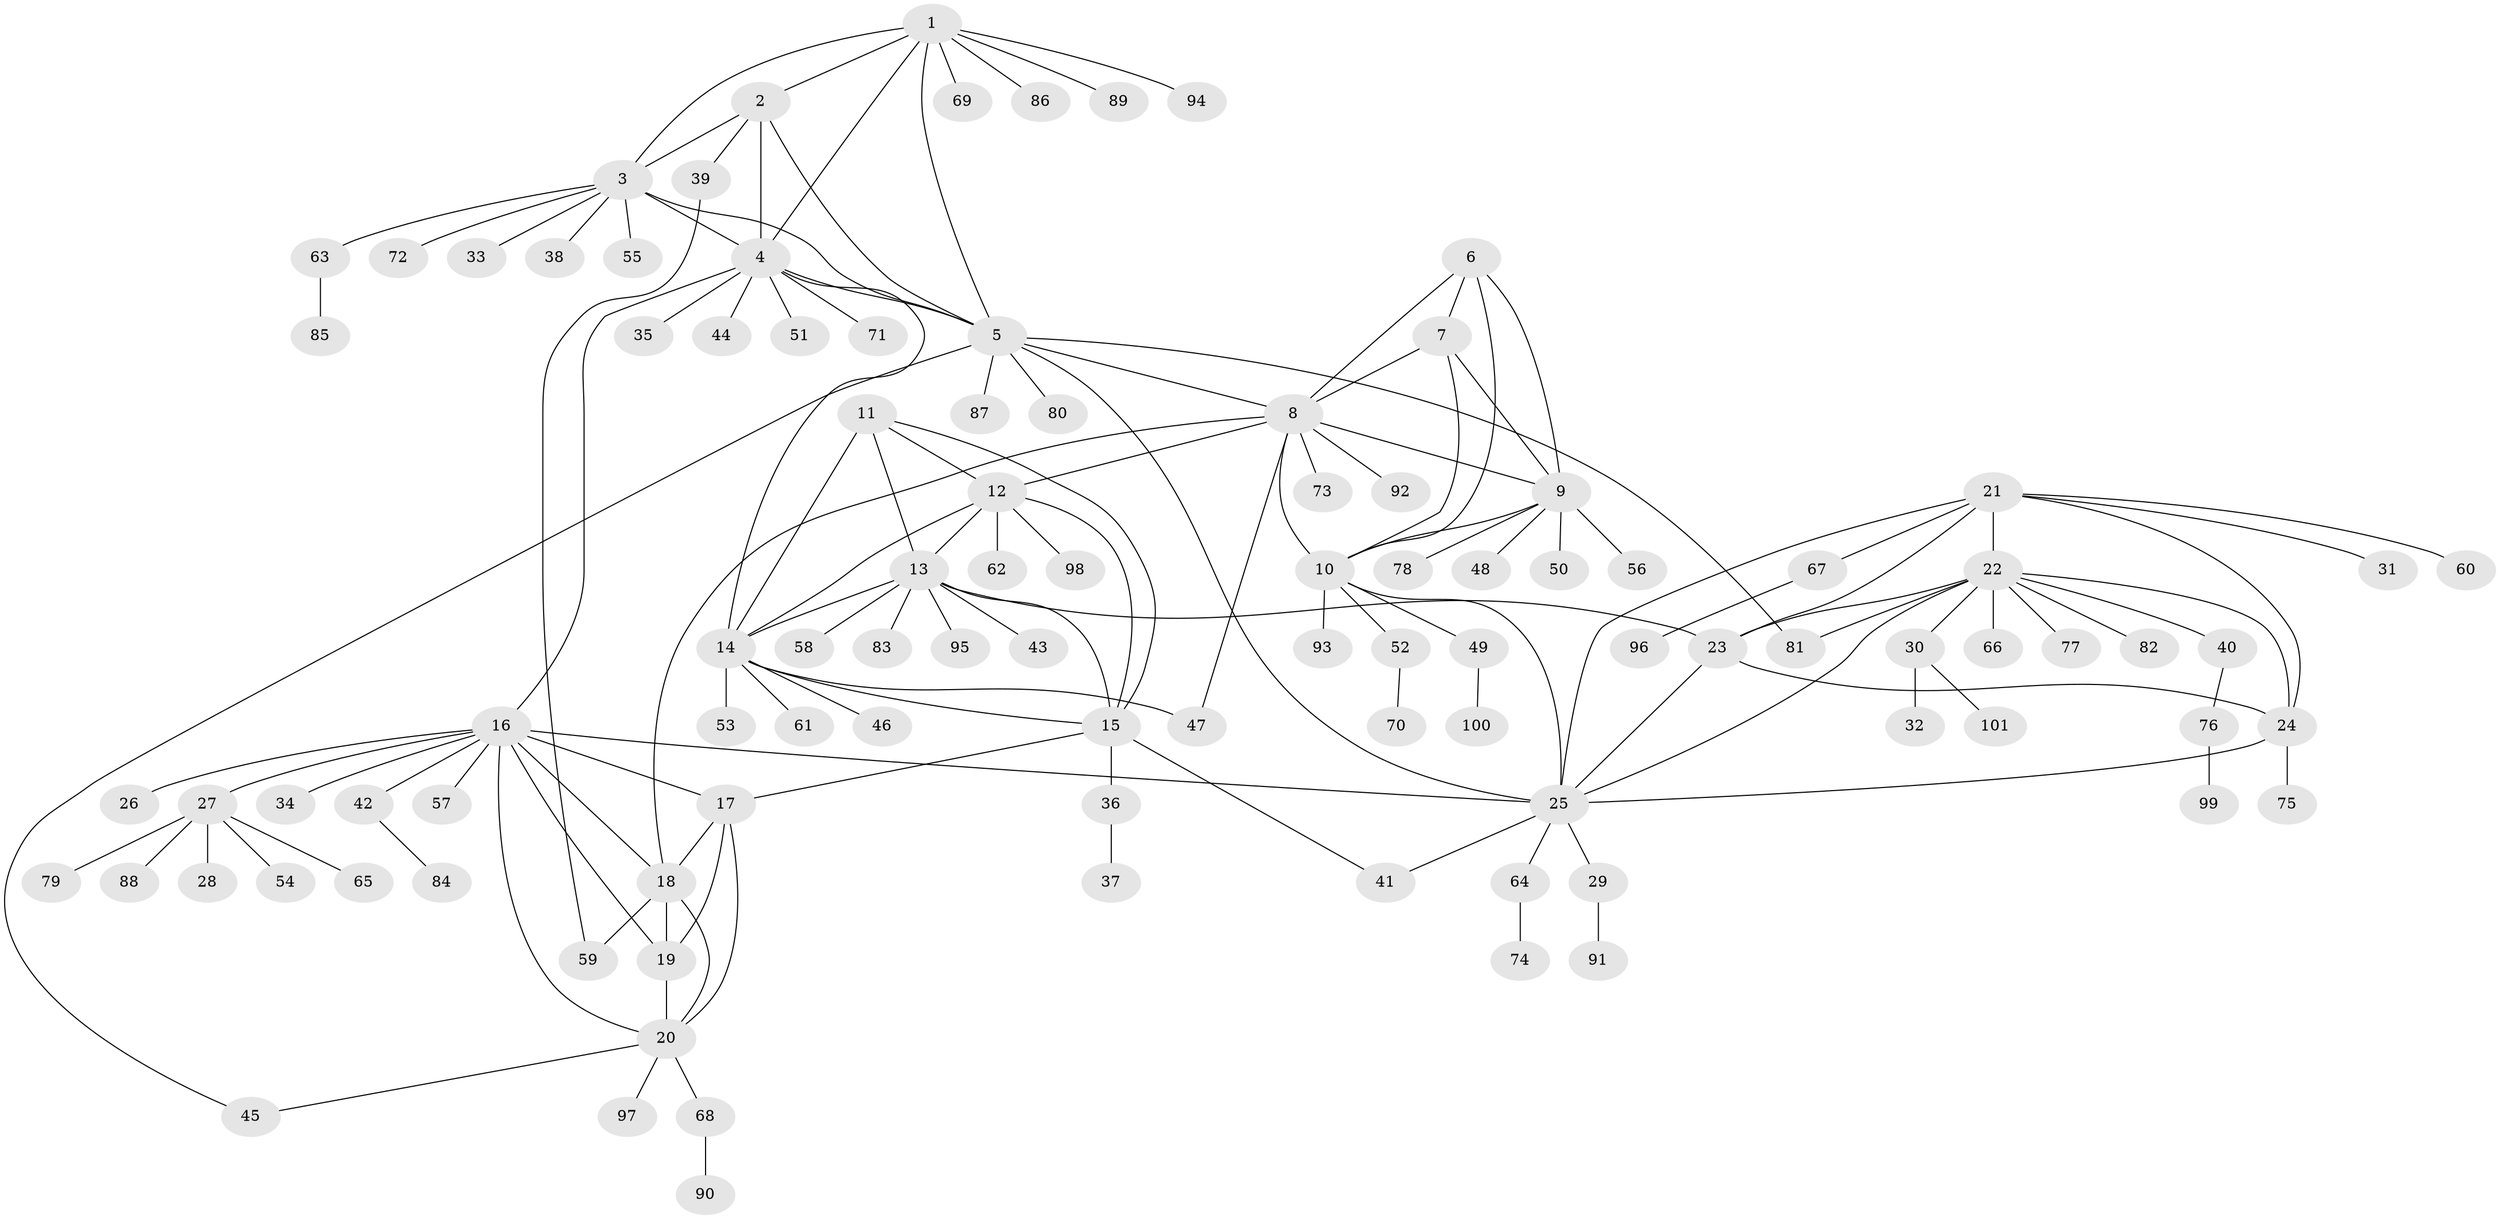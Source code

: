 // coarse degree distribution, {6: 0.05333333333333334, 10: 0.013333333333333334, 7: 0.02666666666666667, 8: 0.013333333333333334, 11: 0.02666666666666667, 3: 0.013333333333333334, 9: 0.04, 5: 0.04, 4: 0.013333333333333334, 1: 0.68, 2: 0.08}
// Generated by graph-tools (version 1.1) at 2025/42/03/06/25 10:42:12]
// undirected, 101 vertices, 141 edges
graph export_dot {
graph [start="1"]
  node [color=gray90,style=filled];
  1;
  2;
  3;
  4;
  5;
  6;
  7;
  8;
  9;
  10;
  11;
  12;
  13;
  14;
  15;
  16;
  17;
  18;
  19;
  20;
  21;
  22;
  23;
  24;
  25;
  26;
  27;
  28;
  29;
  30;
  31;
  32;
  33;
  34;
  35;
  36;
  37;
  38;
  39;
  40;
  41;
  42;
  43;
  44;
  45;
  46;
  47;
  48;
  49;
  50;
  51;
  52;
  53;
  54;
  55;
  56;
  57;
  58;
  59;
  60;
  61;
  62;
  63;
  64;
  65;
  66;
  67;
  68;
  69;
  70;
  71;
  72;
  73;
  74;
  75;
  76;
  77;
  78;
  79;
  80;
  81;
  82;
  83;
  84;
  85;
  86;
  87;
  88;
  89;
  90;
  91;
  92;
  93;
  94;
  95;
  96;
  97;
  98;
  99;
  100;
  101;
  1 -- 2;
  1 -- 3;
  1 -- 4;
  1 -- 5;
  1 -- 69;
  1 -- 86;
  1 -- 89;
  1 -- 94;
  2 -- 3;
  2 -- 4;
  2 -- 5;
  2 -- 39;
  3 -- 4;
  3 -- 5;
  3 -- 33;
  3 -- 38;
  3 -- 55;
  3 -- 63;
  3 -- 72;
  4 -- 5;
  4 -- 14;
  4 -- 16;
  4 -- 35;
  4 -- 44;
  4 -- 51;
  4 -- 71;
  5 -- 8;
  5 -- 25;
  5 -- 45;
  5 -- 80;
  5 -- 81;
  5 -- 87;
  6 -- 7;
  6 -- 8;
  6 -- 9;
  6 -- 10;
  7 -- 8;
  7 -- 9;
  7 -- 10;
  8 -- 9;
  8 -- 10;
  8 -- 12;
  8 -- 18;
  8 -- 47;
  8 -- 73;
  8 -- 92;
  9 -- 10;
  9 -- 48;
  9 -- 50;
  9 -- 56;
  9 -- 78;
  10 -- 25;
  10 -- 49;
  10 -- 52;
  10 -- 93;
  11 -- 12;
  11 -- 13;
  11 -- 14;
  11 -- 15;
  12 -- 13;
  12 -- 14;
  12 -- 15;
  12 -- 62;
  12 -- 98;
  13 -- 14;
  13 -- 15;
  13 -- 23;
  13 -- 43;
  13 -- 58;
  13 -- 83;
  13 -- 95;
  14 -- 15;
  14 -- 46;
  14 -- 47;
  14 -- 53;
  14 -- 61;
  15 -- 17;
  15 -- 36;
  15 -- 41;
  16 -- 17;
  16 -- 18;
  16 -- 19;
  16 -- 20;
  16 -- 25;
  16 -- 26;
  16 -- 27;
  16 -- 34;
  16 -- 42;
  16 -- 57;
  17 -- 18;
  17 -- 19;
  17 -- 20;
  18 -- 19;
  18 -- 20;
  18 -- 59;
  19 -- 20;
  20 -- 45;
  20 -- 68;
  20 -- 97;
  21 -- 22;
  21 -- 23;
  21 -- 24;
  21 -- 25;
  21 -- 31;
  21 -- 60;
  21 -- 67;
  22 -- 23;
  22 -- 24;
  22 -- 25;
  22 -- 30;
  22 -- 40;
  22 -- 66;
  22 -- 77;
  22 -- 81;
  22 -- 82;
  23 -- 24;
  23 -- 25;
  24 -- 25;
  24 -- 75;
  25 -- 29;
  25 -- 41;
  25 -- 64;
  27 -- 28;
  27 -- 54;
  27 -- 65;
  27 -- 79;
  27 -- 88;
  29 -- 91;
  30 -- 32;
  30 -- 101;
  36 -- 37;
  39 -- 59;
  40 -- 76;
  42 -- 84;
  49 -- 100;
  52 -- 70;
  63 -- 85;
  64 -- 74;
  67 -- 96;
  68 -- 90;
  76 -- 99;
}
